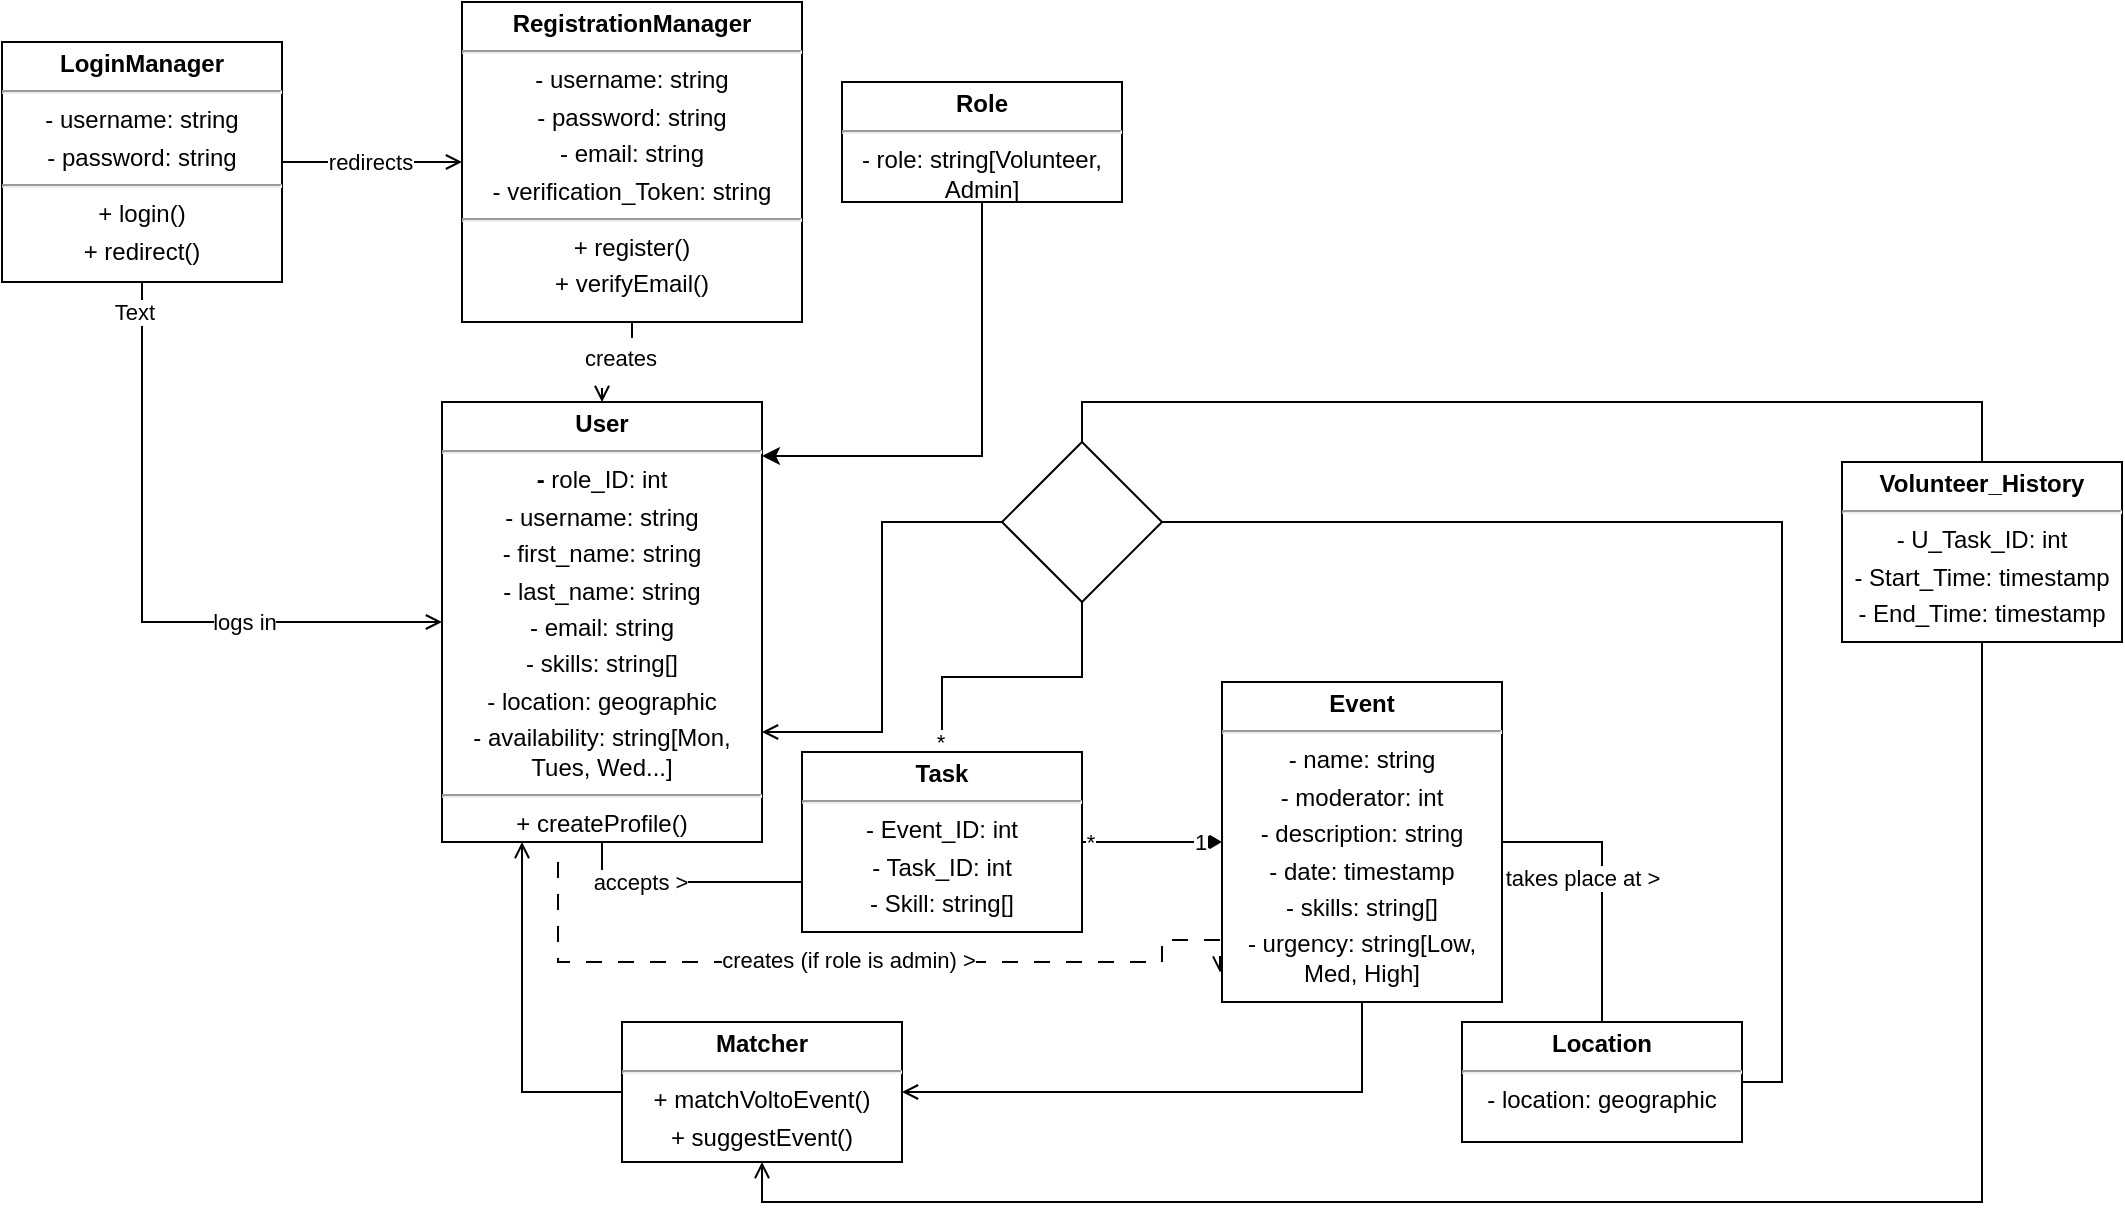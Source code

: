 <mxfile>
    <diagram name="Page-1" id="1ynipb41A76ynrJRXYRH">
        <mxGraphModel dx="1161" dy="547" grid="1" gridSize="10" guides="1" tooltips="1" connect="1" arrows="1" fold="1" page="0" pageScale="1" pageWidth="850" pageHeight="1100" background="#ffffff" math="0" shadow="0">
            <root>
                <mxCell id="0"/>
                <mxCell id="1" parent="0"/>
                <mxCell id="7v6IvsCs5i9A4eFvV6Ky-1" style="edgeStyle=orthogonalEdgeStyle;rounded=0;orthogonalLoop=1;jettySize=auto;html=1;exitX=1;exitY=0.5;exitDx=0;exitDy=0;entryX=0;entryY=0.5;entryDx=0;entryDy=0;endArrow=open;endFill=0;" parent="1" source="7v6IvsCs5i9A4eFvV6Ky-6" target="7v6IvsCs5i9A4eFvV6Ky-9" edge="1">
                    <mxGeometry relative="1" as="geometry"/>
                </mxCell>
                <mxCell id="7v6IvsCs5i9A4eFvV6Ky-2" value="redirects" style="edgeLabel;html=1;align=center;verticalAlign=middle;resizable=0;points=[];" parent="7v6IvsCs5i9A4eFvV6Ky-1" vertex="1" connectable="0">
                    <mxGeometry x="-0.033" relative="1" as="geometry">
                        <mxPoint as="offset"/>
                    </mxGeometry>
                </mxCell>
                <mxCell id="7v6IvsCs5i9A4eFvV6Ky-3" style="edgeStyle=orthogonalEdgeStyle;rounded=0;orthogonalLoop=1;jettySize=auto;html=1;exitX=0.5;exitY=1;exitDx=0;exitDy=0;entryX=0;entryY=0.5;entryDx=0;entryDy=0;endArrow=open;endFill=0;" parent="1" source="7v6IvsCs5i9A4eFvV6Ky-6" target="7v6IvsCs5i9A4eFvV6Ky-14" edge="1">
                    <mxGeometry relative="1" as="geometry"/>
                </mxCell>
                <mxCell id="7v6IvsCs5i9A4eFvV6Ky-4" value="logs in" style="edgeLabel;html=1;align=center;verticalAlign=middle;resizable=0;points=[];" parent="7v6IvsCs5i9A4eFvV6Ky-3" vertex="1" connectable="0">
                    <mxGeometry x="0.296" y="2" relative="1" as="geometry">
                        <mxPoint x="13" y="2" as="offset"/>
                    </mxGeometry>
                </mxCell>
                <mxCell id="7v6IvsCs5i9A4eFvV6Ky-5" value="Text" style="edgeLabel;html=1;align=center;verticalAlign=middle;resizable=0;points=[];" parent="7v6IvsCs5i9A4eFvV6Ky-3" vertex="1" connectable="0">
                    <mxGeometry x="-0.908" y="-4" relative="1" as="geometry">
                        <mxPoint as="offset"/>
                    </mxGeometry>
                </mxCell>
                <mxCell id="7v6IvsCs5i9A4eFvV6Ky-6" value="&lt;p style=&quot;margin:0px;margin-top:4px;text-align:center;&quot;&gt;&lt;b&gt;LoginManager&lt;/b&gt;&lt;/p&gt;&lt;hr&gt;&lt;p style=&quot;margin:0px;margin-top:4px;text-align:center;&quot;&gt;- username: string&lt;/p&gt;&lt;p style=&quot;margin:0px;margin-top:4px;text-align:center;&quot;&gt;- password: string&lt;/p&gt;&lt;hr&gt;&lt;p style=&quot;margin:0px;margin-top:4px;text-align:center;&quot;&gt;+ login()&lt;/p&gt;&lt;p style=&quot;margin:0px;margin-top:4px;text-align:center;&quot;&gt;+ redirect()&lt;/p&gt;&lt;p style=&quot;margin:0px;margin-top:4px;text-align:center;&quot;&gt;&lt;b&gt;&lt;br&gt;&lt;/b&gt;&lt;/p&gt;&lt;p style=&quot;margin:0px;margin-top:4px;text-align:center;&quot;&gt;&lt;b&gt;&lt;br&gt;&lt;/b&gt;&lt;/p&gt;&lt;p style=&quot;margin:0px;margin-top:4px;text-align:center;&quot;&gt;&lt;b&gt;&lt;br&gt;&lt;/b&gt;&lt;/p&gt;&lt;p style=&quot;margin:0px;margin-top:4px;text-align:center;&quot;&gt;&lt;b&gt;&lt;br&gt;&lt;/b&gt;&lt;/p&gt;&lt;p style=&quot;margin:0px;margin-top:4px;text-align:center;&quot;&gt;&lt;b&gt;+&lt;/b&gt;&lt;/p&gt;" style="verticalAlign=top;align=left;overflow=fill;html=1;whiteSpace=wrap;" parent="1" vertex="1">
                    <mxGeometry x="230" y="330" width="140" height="120" as="geometry"/>
                </mxCell>
                <mxCell id="7v6IvsCs5i9A4eFvV6Ky-7" style="edgeStyle=orthogonalEdgeStyle;rounded=0;orthogonalLoop=1;jettySize=auto;html=1;exitX=0.5;exitY=1;exitDx=0;exitDy=0;entryX=0.5;entryY=0;entryDx=0;entryDy=0;dashed=1;dashPattern=8 8;endArrow=open;endFill=0;" parent="1" source="7v6IvsCs5i9A4eFvV6Ky-9" target="7v6IvsCs5i9A4eFvV6Ky-14" edge="1">
                    <mxGeometry relative="1" as="geometry"/>
                </mxCell>
                <mxCell id="7v6IvsCs5i9A4eFvV6Ky-8" value="creates" style="edgeLabel;html=1;align=center;verticalAlign=middle;resizable=0;points=[];" parent="7v6IvsCs5i9A4eFvV6Ky-7" vertex="1" connectable="0">
                    <mxGeometry x="-0.082" y="-2" relative="1" as="geometry">
                        <mxPoint x="-1" as="offset"/>
                    </mxGeometry>
                </mxCell>
                <mxCell id="7v6IvsCs5i9A4eFvV6Ky-9" value="&lt;p style=&quot;margin:0px;margin-top:4px;text-align:center;&quot;&gt;&lt;b&gt;RegistrationManager&lt;/b&gt;&lt;/p&gt;&lt;hr&gt;&lt;p style=&quot;margin:0px;margin-top:4px;text-align:center;&quot;&gt;- username: string&lt;/p&gt;&lt;p style=&quot;margin:0px;margin-top:4px;text-align:center;&quot;&gt;- password: string&lt;/p&gt;&lt;p style=&quot;margin:0px;margin-top:4px;text-align:center;&quot;&gt;- email: string&lt;/p&gt;&lt;p style=&quot;margin:0px;margin-top:4px;text-align:center;&quot;&gt;- verification_Token: string&lt;/p&gt;&lt;hr&gt;&lt;p style=&quot;margin:0px;margin-top:4px;text-align:center;&quot;&gt;+ register()&lt;/p&gt;&lt;p style=&quot;margin:0px;margin-top:4px;text-align:center;&quot;&gt;+ verifyEmail()&lt;/p&gt;&lt;p style=&quot;margin:0px;margin-top:4px;text-align:center;&quot;&gt;&lt;b&gt;&lt;br&gt;&lt;/b&gt;&lt;/p&gt;" style="verticalAlign=top;align=left;overflow=fill;html=1;whiteSpace=wrap;" parent="1" vertex="1">
                    <mxGeometry x="460" y="310" width="170" height="160" as="geometry"/>
                </mxCell>
                <mxCell id="7v6IvsCs5i9A4eFvV6Ky-10" style="edgeStyle=orthogonalEdgeStyle;rounded=0;orthogonalLoop=1;jettySize=auto;html=1;exitX=0.75;exitY=1;exitDx=0;exitDy=0;entryX=0;entryY=0.75;entryDx=0;entryDy=0;endArrow=none;endFill=0;startFill=0;" parent="1" target="7v6IvsCs5i9A4eFvV6Ky-23" edge="1">
                    <mxGeometry relative="1" as="geometry">
                        <mxPoint x="570" y="720" as="sourcePoint"/>
                        <mxPoint x="620" y="750" as="targetPoint"/>
                        <Array as="points">
                            <mxPoint x="570" y="620"/>
                            <mxPoint x="530" y="620"/>
                            <mxPoint x="530" y="750"/>
                            <mxPoint x="630" y="750"/>
                        </Array>
                    </mxGeometry>
                </mxCell>
                <mxCell id="7v6IvsCs5i9A4eFvV6Ky-11" value="accepts &amp;gt;" style="edgeLabel;html=1;align=center;verticalAlign=middle;resizable=0;points=[];rotation=0;" parent="7v6IvsCs5i9A4eFvV6Ky-10" connectable="0" vertex="1">
                    <mxGeometry x="0.482" y="-1" relative="1" as="geometry">
                        <mxPoint x="13" y="-1" as="offset"/>
                    </mxGeometry>
                </mxCell>
                <mxCell id="7v6IvsCs5i9A4eFvV6Ky-12" style="edgeStyle=orthogonalEdgeStyle;rounded=0;orthogonalLoop=1;jettySize=auto;html=1;endArrow=open;endFill=0;dashed=1;dashPattern=8 8;elbow=vertical;entryX=-0.007;entryY=0.908;entryDx=0;entryDy=0;entryPerimeter=0;" parent="1" target="7v6IvsCs5i9A4eFvV6Ky-16" edge="1">
                    <mxGeometry relative="1" as="geometry">
                        <mxPoint x="508" y="740" as="sourcePoint"/>
                        <mxPoint x="810" y="890" as="targetPoint"/>
                        <Array as="points">
                            <mxPoint x="508" y="790"/>
                            <mxPoint x="810" y="790"/>
                            <mxPoint x="810" y="779"/>
                        </Array>
                    </mxGeometry>
                </mxCell>
                <mxCell id="7v6IvsCs5i9A4eFvV6Ky-13" value="creates (if role is admin) &amp;gt;" style="edgeLabel;html=1;align=center;verticalAlign=middle;resizable=0;points=[];" parent="7v6IvsCs5i9A4eFvV6Ky-12" connectable="0" vertex="1">
                    <mxGeometry x="0.394" y="1" relative="1" as="geometry">
                        <mxPoint x="-90" as="offset"/>
                    </mxGeometry>
                </mxCell>
                <mxCell id="7v6IvsCs5i9A4eFvV6Ky-14" value="&lt;p style=&quot;margin:0px;margin-top:4px;text-align:center;&quot;&gt;&lt;b&gt;User&lt;/b&gt;&lt;/p&gt;&lt;hr&gt;&lt;p style=&quot;margin:0px;margin-top:4px;text-align:center;&quot;&gt;&lt;b&gt;-&lt;/b&gt; role_ID: int&lt;/p&gt;&lt;p style=&quot;margin:0px;margin-top:4px;text-align:center;&quot;&gt;- username: string&lt;/p&gt;&lt;p style=&quot;margin:0px;margin-top:4px;text-align:center;&quot;&gt;- first_name: string&lt;/p&gt;&lt;p style=&quot;margin:0px;margin-top:4px;text-align:center;&quot;&gt;- last_name: string&lt;/p&gt;&lt;p style=&quot;margin:0px;margin-top:4px;text-align:center;&quot;&gt;- email: string&lt;/p&gt;&lt;p style=&quot;margin:0px;margin-top:4px;text-align:center;&quot;&gt;- skills: string[]&lt;/p&gt;&lt;p style=&quot;text-align: center; margin: 4px 0px 0px;&quot;&gt;- location: geographic&lt;/p&gt;&lt;p style=&quot;text-align: center; margin: 4px 0px 0px;&quot;&gt;- availability: string[Mon, Tues, Wed...]&lt;/p&gt;&lt;hr style=&quot;text-align: center;&quot;&gt;&lt;div style=&quot;text-align: center;&quot;&gt;+ createProfile()&lt;/div&gt;" style="verticalAlign=top;align=left;overflow=fill;html=1;whiteSpace=wrap;" parent="1" vertex="1">
                    <mxGeometry x="450" y="510" width="160" height="220" as="geometry"/>
                </mxCell>
                <mxCell id="7v6IvsCs5i9A4eFvV6Ky-15" style="edgeStyle=orthogonalEdgeStyle;rounded=0;orthogonalLoop=1;jettySize=auto;html=1;exitX=0.5;exitY=1;exitDx=0;exitDy=0;entryX=1;entryY=0.5;entryDx=0;entryDy=0;endArrow=open;endFill=0;" parent="1" source="7v6IvsCs5i9A4eFvV6Ky-16" target="7v6IvsCs5i9A4eFvV6Ky-32" edge="1">
                    <mxGeometry relative="1" as="geometry"/>
                </mxCell>
                <mxCell id="7v6IvsCs5i9A4eFvV6Ky-16" value="&lt;p style=&quot;margin:0px;margin-top:4px;text-align:center;&quot;&gt;&lt;b&gt;Event&lt;/b&gt;&lt;/p&gt;&lt;hr&gt;&lt;p style=&quot;margin:0px;margin-top:4px;text-align:center;&quot;&gt;- name: string&lt;/p&gt;&lt;p style=&quot;margin:0px;margin-top:4px;text-align:center;&quot;&gt;- moderator: int&lt;/p&gt;&lt;p style=&quot;margin:0px;margin-top:4px;text-align:center;&quot;&gt;- description: string&lt;/p&gt;&lt;p style=&quot;margin:0px;margin-top:4px;text-align:center;&quot;&gt;&lt;span style=&quot;background-color: transparent; color: light-dark(rgb(0, 0, 0), rgb(255, 255, 255));&quot;&gt;- date: timestamp&lt;/span&gt;&lt;/p&gt;&lt;p style=&quot;margin:0px;margin-top:4px;text-align:center;&quot;&gt;- skills: string[]&lt;/p&gt;&lt;p style=&quot;margin:0px;margin-top:4px;text-align:center;&quot;&gt;- urgency: string[Low, Med, High]&lt;/p&gt;" style="verticalAlign=top;align=left;overflow=fill;html=1;whiteSpace=wrap;" parent="1" vertex="1">
                    <mxGeometry x="840" y="650" width="140" height="160" as="geometry"/>
                </mxCell>
                <mxCell id="7v6IvsCs5i9A4eFvV6Ky-17" style="edgeStyle=orthogonalEdgeStyle;rounded=0;orthogonalLoop=1;jettySize=auto;html=1;exitX=0.5;exitY=0;exitDx=0;exitDy=0;entryX=1;entryY=0.5;entryDx=0;entryDy=0;endArrow=none;startFill=0;" parent="1" source="7v6IvsCs5i9A4eFvV6Ky-20" target="7v6IvsCs5i9A4eFvV6Ky-16" edge="1">
                    <mxGeometry relative="1" as="geometry"/>
                </mxCell>
                <mxCell id="7v6IvsCs5i9A4eFvV6Ky-18" value="takes place at &amp;gt;" style="edgeLabel;html=1;align=center;verticalAlign=middle;resizable=0;points=[];" parent="7v6IvsCs5i9A4eFvV6Ky-17" vertex="1" connectable="0">
                    <mxGeometry x="0.037" relative="1" as="geometry">
                        <mxPoint x="-10" as="offset"/>
                    </mxGeometry>
                </mxCell>
                <mxCell id="7v6IvsCs5i9A4eFvV6Ky-19" style="edgeStyle=orthogonalEdgeStyle;rounded=0;orthogonalLoop=1;jettySize=auto;html=1;exitX=1;exitY=0.5;exitDx=0;exitDy=0;entryX=1;entryY=0.5;entryDx=0;entryDy=0;endArrow=none;startFill=0;startArrow=none;" parent="1" source="7v6IvsCs5i9A4eFvV6Ky-20" target="7v6IvsCs5i9A4eFvV6Ky-35" edge="1">
                    <mxGeometry relative="1" as="geometry"/>
                </mxCell>
                <mxCell id="7v6IvsCs5i9A4eFvV6Ky-20" value="&lt;p style=&quot;margin:0px;margin-top:4px;text-align:center;&quot;&gt;&lt;b&gt;Location&lt;/b&gt;&lt;/p&gt;&lt;hr&gt;&lt;p style=&quot;margin:0px;margin-top:4px;text-align:center;&quot;&gt;- location: geographic&lt;/p&gt;" style="verticalAlign=top;align=left;overflow=fill;html=1;whiteSpace=wrap;" parent="1" vertex="1">
                    <mxGeometry x="960" y="820" width="140" height="60" as="geometry"/>
                </mxCell>
                <mxCell id="7v6IvsCs5i9A4eFvV6Ky-21" style="edgeStyle=orthogonalEdgeStyle;rounded=0;orthogonalLoop=1;jettySize=auto;html=1;exitX=0.5;exitY=0;exitDx=0;exitDy=0;entryX=0.5;entryY=1;entryDx=0;entryDy=0;endArrow=none;endFill=1;endSize=9;startFill=0;" parent="1" source="7v6IvsCs5i9A4eFvV6Ky-23" target="7v6IvsCs5i9A4eFvV6Ky-35" edge="1">
                    <mxGeometry relative="1" as="geometry"/>
                </mxCell>
                <mxCell id="7v6IvsCs5i9A4eFvV6Ky-22" value="*" style="edgeLabel;html=1;align=center;verticalAlign=middle;resizable=0;points=[];" parent="7v6IvsCs5i9A4eFvV6Ky-21" connectable="0" vertex="1">
                    <mxGeometry x="-0.932" y="1" relative="1" as="geometry">
                        <mxPoint as="offset"/>
                    </mxGeometry>
                </mxCell>
                <mxCell id="7v6IvsCs5i9A4eFvV6Ky-23" value="&lt;p style=&quot;margin:0px;margin-top:4px;text-align:center;&quot;&gt;&lt;b&gt;Task&lt;/b&gt;&lt;/p&gt;&lt;hr&gt;&lt;p style=&quot;margin:0px;margin-top:4px;text-align:center;&quot;&gt;- Event_ID: int&lt;/p&gt;&lt;p style=&quot;margin:0px;margin-top:4px;text-align:center;&quot;&gt;- Task_ID: int&lt;/p&gt;&lt;p style=&quot;margin:0px;margin-top:4px;text-align:center;&quot;&gt;- Skill: string[]&lt;/p&gt;" style="verticalAlign=top;align=left;overflow=fill;html=1;whiteSpace=wrap;" parent="1" vertex="1">
                    <mxGeometry x="630" y="685" width="140" height="90" as="geometry"/>
                </mxCell>
                <mxCell id="7v6IvsCs5i9A4eFvV6Ky-24" style="edgeStyle=orthogonalEdgeStyle;rounded=0;orthogonalLoop=1;jettySize=auto;html=1;exitX=0.5;exitY=1;exitDx=0;exitDy=0;entryX=0.5;entryY=1;entryDx=0;entryDy=0;endArrow=open;endFill=0;" parent="1" source="7v6IvsCs5i9A4eFvV6Ky-25" target="7v6IvsCs5i9A4eFvV6Ky-32" edge="1">
                    <mxGeometry relative="1" as="geometry"/>
                </mxCell>
                <mxCell id="7v6IvsCs5i9A4eFvV6Ky-25" value="&lt;p style=&quot;margin:0px;margin-top:4px;text-align:center;&quot;&gt;&lt;b&gt;Volunteer_History&lt;/b&gt;&lt;/p&gt;&lt;hr&gt;&lt;p style=&quot;margin:0px;margin-top:4px;text-align:center;&quot;&gt;- U_Task_ID: int&lt;/p&gt;&lt;p style=&quot;margin:0px;margin-top:4px;text-align:center;&quot;&gt;- Start_Time: timestamp&lt;/p&gt;&lt;p style=&quot;margin:0px;margin-top:4px;text-align:center;&quot;&gt;- End_Time: timestamp&lt;/p&gt;" style="verticalAlign=top;align=left;overflow=fill;html=1;whiteSpace=wrap;" parent="1" vertex="1">
                    <mxGeometry x="1150" y="540" width="140" height="90" as="geometry"/>
                </mxCell>
                <mxCell id="7v6IvsCs5i9A4eFvV6Ky-26" style="edgeStyle=orthogonalEdgeStyle;rounded=0;orthogonalLoop=1;jettySize=auto;html=1;exitX=1;exitY=0.5;exitDx=0;exitDy=0;endArrow=diamondThin;endFill=1;endSize=9;entryX=0;entryY=0.5;entryDx=0;entryDy=0;" parent="1" source="7v6IvsCs5i9A4eFvV6Ky-23" target="7v6IvsCs5i9A4eFvV6Ky-16" edge="1">
                    <mxGeometry relative="1" as="geometry">
                        <mxPoint x="450" y="800" as="targetPoint"/>
                    </mxGeometry>
                </mxCell>
                <mxCell id="7v6IvsCs5i9A4eFvV6Ky-27" value="*" style="edgeLabel;html=1;align=center;verticalAlign=middle;resizable=0;points=[];" parent="7v6IvsCs5i9A4eFvV6Ky-26" vertex="1" connectable="0">
                    <mxGeometry x="-0.896" relative="1" as="geometry">
                        <mxPoint as="offset"/>
                    </mxGeometry>
                </mxCell>
                <mxCell id="7v6IvsCs5i9A4eFvV6Ky-28" value="1" style="edgeLabel;html=1;align=center;verticalAlign=middle;resizable=0;points=[];" parent="7v6IvsCs5i9A4eFvV6Ky-26" vertex="1" connectable="0">
                    <mxGeometry x="0.764" y="-1" relative="1" as="geometry">
                        <mxPoint x="-3" y="-1" as="offset"/>
                    </mxGeometry>
                </mxCell>
                <mxCell id="7v6IvsCs5i9A4eFvV6Ky-29" style="edgeStyle=orthogonalEdgeStyle;rounded=0;orthogonalLoop=1;jettySize=auto;html=1;" parent="1" source="7v6IvsCs5i9A4eFvV6Ky-30" target="7v6IvsCs5i9A4eFvV6Ky-14" edge="1">
                    <mxGeometry relative="1" as="geometry">
                        <mxPoint x="640" y="551" as="targetPoint"/>
                        <Array as="points">
                            <mxPoint x="720" y="537"/>
                        </Array>
                    </mxGeometry>
                </mxCell>
                <mxCell id="7v6IvsCs5i9A4eFvV6Ky-30" value="&lt;p style=&quot;margin:0px;margin-top:4px;text-align:center;&quot;&gt;&lt;b&gt;Role&lt;/b&gt;&lt;/p&gt;&lt;hr&gt;&lt;p style=&quot;margin:0px;margin-top:4px;text-align:center;&quot;&gt;- role: string[Volunteer, Admin]&lt;/p&gt;" style="verticalAlign=top;align=left;overflow=fill;html=1;whiteSpace=wrap;" parent="1" vertex="1">
                    <mxGeometry x="650" y="350" width="140" height="60" as="geometry"/>
                </mxCell>
                <mxCell id="7v6IvsCs5i9A4eFvV6Ky-31" style="edgeStyle=orthogonalEdgeStyle;rounded=0;orthogonalLoop=1;jettySize=auto;html=1;exitX=0;exitY=0.5;exitDx=0;exitDy=0;entryX=0.25;entryY=1;entryDx=0;entryDy=0;endArrow=open;endFill=0;" parent="1" source="7v6IvsCs5i9A4eFvV6Ky-32" target="7v6IvsCs5i9A4eFvV6Ky-14" edge="1">
                    <mxGeometry relative="1" as="geometry"/>
                </mxCell>
                <mxCell id="7v6IvsCs5i9A4eFvV6Ky-32" value="&lt;p style=&quot;margin:0px;margin-top:4px;text-align:center;&quot;&gt;&lt;b&gt;Matcher&lt;/b&gt;&lt;/p&gt;&lt;hr&gt;&lt;p style=&quot;margin:0px;margin-top:4px;text-align:center;&quot;&gt;+ matchVoltoEvent()&lt;/p&gt;&lt;p style=&quot;margin:0px;margin-top:4px;text-align:center;&quot;&gt;+ suggestEvent()&lt;/p&gt;" style="verticalAlign=top;align=left;overflow=fill;html=1;whiteSpace=wrap;" parent="1" vertex="1">
                    <mxGeometry x="540" y="820" width="140" height="70" as="geometry"/>
                </mxCell>
                <mxCell id="7v6IvsCs5i9A4eFvV6Ky-33" style="edgeStyle=orthogonalEdgeStyle;rounded=0;orthogonalLoop=1;jettySize=auto;html=1;exitX=0;exitY=0.5;exitDx=0;exitDy=0;entryX=1;entryY=0.75;entryDx=0;entryDy=0;endArrow=open;endFill=0;" parent="1" source="7v6IvsCs5i9A4eFvV6Ky-35" target="7v6IvsCs5i9A4eFvV6Ky-14" edge="1">
                    <mxGeometry relative="1" as="geometry"/>
                </mxCell>
                <mxCell id="7v6IvsCs5i9A4eFvV6Ky-34" style="edgeStyle=orthogonalEdgeStyle;rounded=0;orthogonalLoop=1;jettySize=auto;html=1;exitX=0.5;exitY=0;exitDx=0;exitDy=0;entryX=0.5;entryY=0;entryDx=0;entryDy=0;endArrow=none;startFill=0;" parent="1" source="7v6IvsCs5i9A4eFvV6Ky-35" target="7v6IvsCs5i9A4eFvV6Ky-25" edge="1">
                    <mxGeometry relative="1" as="geometry"/>
                </mxCell>
                <mxCell id="7v6IvsCs5i9A4eFvV6Ky-35" value="" style="rhombus;whiteSpace=wrap;html=1;" parent="1" vertex="1">
                    <mxGeometry x="730" y="530" width="80" height="80" as="geometry"/>
                </mxCell>
            </root>
        </mxGraphModel>
    </diagram>
</mxfile>